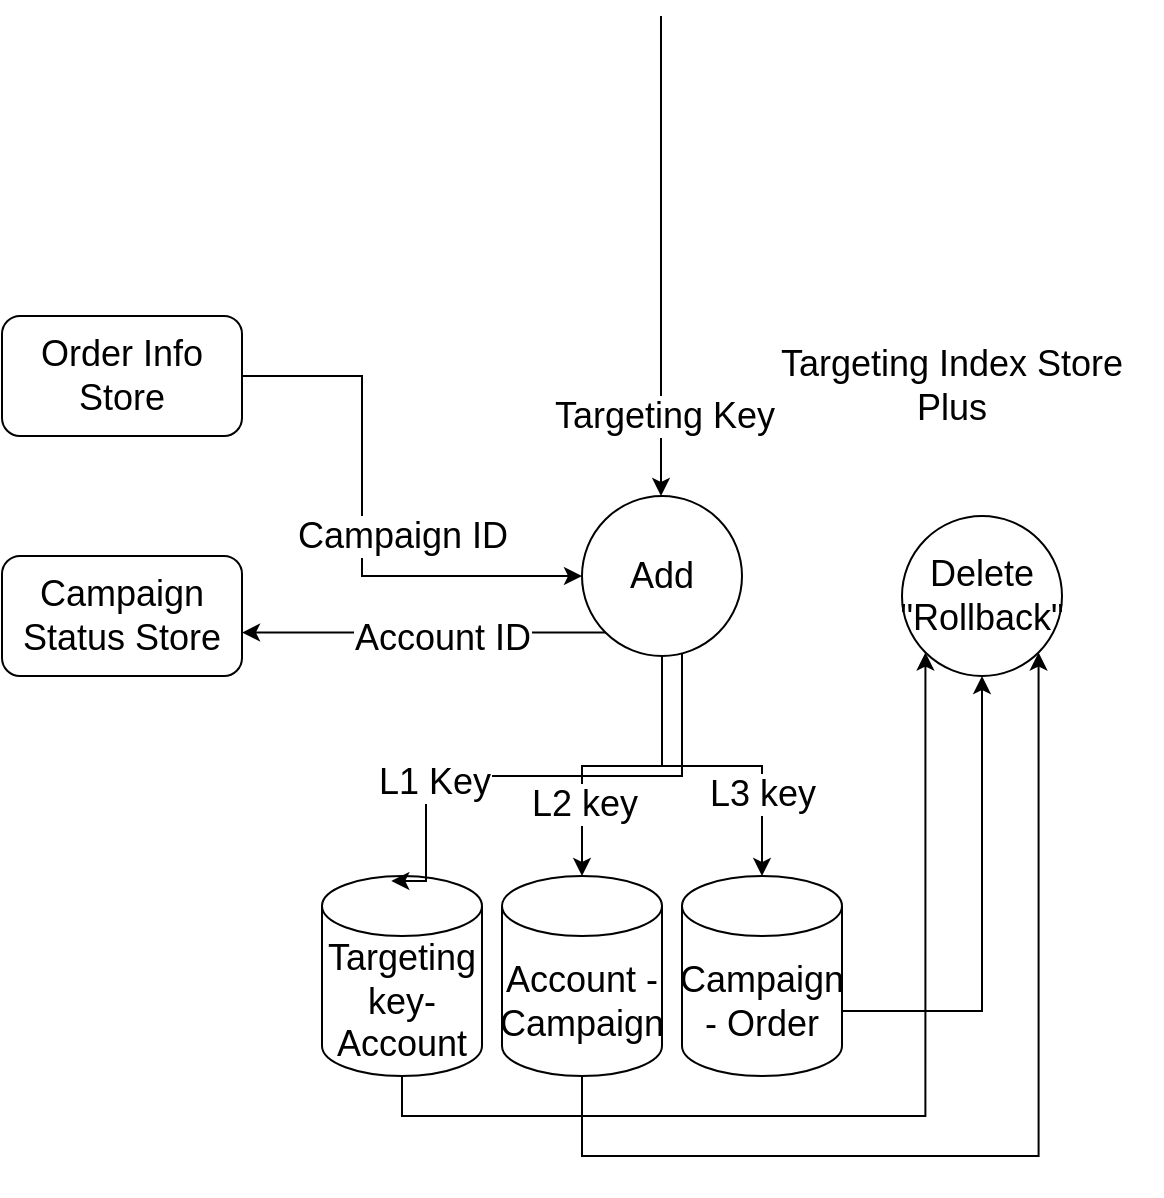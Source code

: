 <mxfile version="20.5.3" type="github"><diagram id="STnfBidP2aNV78CLa8uX" name="Page-1"><mxGraphModel dx="1374" dy="874" grid="1" gridSize="10" guides="1" tooltips="1" connect="1" arrows="1" fold="1" page="1" pageScale="1" pageWidth="850" pageHeight="1100" math="0" shadow="0"><root><mxCell id="0"/><mxCell id="1" parent="0"/><mxCell id="lLQ8e59AZMXPbhFETffo-51" style="edgeStyle=orthogonalEdgeStyle;rounded=0;orthogonalLoop=1;jettySize=auto;html=1;entryX=0;entryY=0.5;entryDx=0;entryDy=0;fontSize=18;" parent="1" source="lLQ8e59AZMXPbhFETffo-3" target="lLQ8e59AZMXPbhFETffo-26" edge="1"><mxGeometry relative="1" as="geometry"><Array as="points"><mxPoint x="260" y="190"/><mxPoint x="260" y="290"/></Array></mxGeometry></mxCell><mxCell id="lLQ8e59AZMXPbhFETffo-52" value="Campaign ID" style="edgeLabel;html=1;align=center;verticalAlign=middle;resizable=0;points=[];fontSize=18;" parent="lLQ8e59AZMXPbhFETffo-51" vertex="1" connectable="0"><mxGeometry x="0.504" y="-4" relative="1" as="geometry"><mxPoint x="-23" y="-24" as="offset"/></mxGeometry></mxCell><mxCell id="lLQ8e59AZMXPbhFETffo-3" value="Order Info Store" style="rounded=1;whiteSpace=wrap;html=1;fontSize=18;" parent="1" vertex="1"><mxGeometry x="80" y="160" width="120" height="60" as="geometry"/></mxCell><mxCell id="lLQ8e59AZMXPbhFETffo-4" value="" style="group" parent="1" vertex="1" connectable="0"><mxGeometry x="230" y="170" width="430" height="430" as="geometry"/></mxCell><mxCell id="lLQ8e59AZMXPbhFETffo-2" value="&lt;font style=&quot;font-size: 18px;&quot;&gt;Targeting Index Store Plus&lt;/font&gt;" style="text;html=1;strokeColor=none;fillColor=none;align=center;verticalAlign=middle;whiteSpace=wrap;rounded=0;" parent="lLQ8e59AZMXPbhFETffo-4" vertex="1"><mxGeometry x="230" y="10" width="190" height="30" as="geometry"/></mxCell><mxCell id="lLQ8e59AZMXPbhFETffo-49" style="edgeStyle=orthogonalEdgeStyle;rounded=0;orthogonalLoop=1;jettySize=auto;html=1;exitX=0.5;exitY=1;exitDx=0;exitDy=0;exitPerimeter=0;entryX=0;entryY=1;entryDx=0;entryDy=0;fontSize=18;" parent="lLQ8e59AZMXPbhFETffo-4" source="lLQ8e59AZMXPbhFETffo-13" target="lLQ8e59AZMXPbhFETffo-42" edge="1"><mxGeometry relative="1" as="geometry"/></mxCell><mxCell id="lLQ8e59AZMXPbhFETffo-13" value="Targeting key-Account" style="shape=cylinder3;whiteSpace=wrap;html=1;boundedLbl=1;backgroundOutline=1;size=15;fontSize=18;" parent="lLQ8e59AZMXPbhFETffo-4" vertex="1"><mxGeometry x="10" y="270" width="80" height="100" as="geometry"/></mxCell><mxCell id="lLQ8e59AZMXPbhFETffo-48" style="edgeStyle=orthogonalEdgeStyle;rounded=0;orthogonalLoop=1;jettySize=auto;html=1;exitX=0.5;exitY=1;exitDx=0;exitDy=0;exitPerimeter=0;entryX=1;entryY=1;entryDx=0;entryDy=0;fontSize=18;" parent="lLQ8e59AZMXPbhFETffo-4" source="lLQ8e59AZMXPbhFETffo-15" target="lLQ8e59AZMXPbhFETffo-42" edge="1"><mxGeometry relative="1" as="geometry"><Array as="points"><mxPoint x="140" y="410"/><mxPoint x="368" y="410"/></Array></mxGeometry></mxCell><mxCell id="lLQ8e59AZMXPbhFETffo-15" value="Account - Campaign" style="shape=cylinder3;whiteSpace=wrap;html=1;boundedLbl=1;backgroundOutline=1;size=15;fontSize=18;" parent="lLQ8e59AZMXPbhFETffo-4" vertex="1"><mxGeometry x="100" y="270" width="80" height="100" as="geometry"/></mxCell><mxCell id="lLQ8e59AZMXPbhFETffo-16" value="Campaign - Order" style="shape=cylinder3;whiteSpace=wrap;html=1;boundedLbl=1;backgroundOutline=1;size=15;fontSize=18;" parent="lLQ8e59AZMXPbhFETffo-4" vertex="1"><mxGeometry x="190" y="270" width="80" height="100" as="geometry"/></mxCell><mxCell id="lLQ8e59AZMXPbhFETffo-35" value="" style="edgeStyle=orthogonalEdgeStyle;rounded=0;orthogonalLoop=1;jettySize=auto;html=1;fontSize=18;" parent="lLQ8e59AZMXPbhFETffo-4" source="lLQ8e59AZMXPbhFETffo-26" target="lLQ8e59AZMXPbhFETffo-15" edge="1"><mxGeometry relative="1" as="geometry"/></mxCell><mxCell id="lLQ8e59AZMXPbhFETffo-44" value="L2 key" style="edgeLabel;html=1;align=center;verticalAlign=middle;resizable=0;points=[];fontSize=18;" parent="lLQ8e59AZMXPbhFETffo-35" vertex="1" connectable="0"><mxGeometry x="0.52" y="1" relative="1" as="geometry"><mxPoint as="offset"/></mxGeometry></mxCell><mxCell id="lLQ8e59AZMXPbhFETffo-36" style="edgeStyle=orthogonalEdgeStyle;rounded=0;orthogonalLoop=1;jettySize=auto;html=1;fontSize=18;" parent="lLQ8e59AZMXPbhFETffo-4" source="lLQ8e59AZMXPbhFETffo-26" target="lLQ8e59AZMXPbhFETffo-16" edge="1"><mxGeometry relative="1" as="geometry"/></mxCell><mxCell id="lLQ8e59AZMXPbhFETffo-45" value="L3 key" style="edgeLabel;html=1;align=center;verticalAlign=middle;resizable=0;points=[];fontSize=18;" parent="lLQ8e59AZMXPbhFETffo-36" vertex="1" connectable="0"><mxGeometry x="0.486" relative="1" as="geometry"><mxPoint as="offset"/></mxGeometry></mxCell><mxCell id="lLQ8e59AZMXPbhFETffo-37" style="edgeStyle=orthogonalEdgeStyle;rounded=0;orthogonalLoop=1;jettySize=auto;html=1;entryX=0.433;entryY=0.025;entryDx=0;entryDy=0;entryPerimeter=0;fontSize=18;" parent="lLQ8e59AZMXPbhFETffo-4" source="lLQ8e59AZMXPbhFETffo-26" target="lLQ8e59AZMXPbhFETffo-13" edge="1"><mxGeometry relative="1" as="geometry"><Array as="points"><mxPoint x="190" y="220"/><mxPoint x="62" y="220"/><mxPoint x="62" y="273"/></Array></mxGeometry></mxCell><mxCell id="lLQ8e59AZMXPbhFETffo-43" value="L1 Key" style="edgeLabel;html=1;align=center;verticalAlign=middle;resizable=0;points=[];fontSize=18;" parent="lLQ8e59AZMXPbhFETffo-37" vertex="1" connectable="0"><mxGeometry x="0.485" y="4" relative="1" as="geometry"><mxPoint as="offset"/></mxGeometry></mxCell><mxCell id="lLQ8e59AZMXPbhFETffo-26" value="Add" style="ellipse;whiteSpace=wrap;html=1;aspect=fixed;fontSize=18;" parent="lLQ8e59AZMXPbhFETffo-4" vertex="1"><mxGeometry x="140" y="80" width="80" height="80" as="geometry"/></mxCell><mxCell id="lLQ8e59AZMXPbhFETffo-47" style="edgeStyle=orthogonalEdgeStyle;rounded=0;orthogonalLoop=1;jettySize=auto;html=1;exitX=1;exitY=0;exitDx=0;exitDy=67.5;entryX=0.5;entryY=1;entryDx=0;entryDy=0;fontSize=18;exitPerimeter=0;" parent="lLQ8e59AZMXPbhFETffo-4" source="lLQ8e59AZMXPbhFETffo-16" target="lLQ8e59AZMXPbhFETffo-42" edge="1"><mxGeometry relative="1" as="geometry"/></mxCell><mxCell id="lLQ8e59AZMXPbhFETffo-42" value="Delete&lt;br&gt;&quot;Rollback&quot;" style="ellipse;whiteSpace=wrap;html=1;aspect=fixed;fontSize=18;" parent="lLQ8e59AZMXPbhFETffo-4" vertex="1"><mxGeometry x="300" y="90" width="80" height="80" as="geometry"/></mxCell><mxCell id="lLQ8e59AZMXPbhFETffo-32" style="edgeStyle=orthogonalEdgeStyle;rounded=0;orthogonalLoop=1;jettySize=auto;html=1;fontSize=18;entryX=0.5;entryY=0;entryDx=0;entryDy=0;" parent="lLQ8e59AZMXPbhFETffo-4" edge="1"><mxGeometry relative="1" as="geometry"><mxPoint x="179.5" y="-160" as="sourcePoint"/><mxPoint x="179.5" y="80" as="targetPoint"/><Array as="points"><mxPoint x="179.5" y="-160"/></Array></mxGeometry></mxCell><mxCell id="lLQ8e59AZMXPbhFETffo-33" value="Targeting Key" style="edgeLabel;html=1;align=center;verticalAlign=middle;resizable=0;points=[];fontSize=18;" parent="lLQ8e59AZMXPbhFETffo-32" vertex="1" connectable="0"><mxGeometry x="-0.342" relative="1" as="geometry"><mxPoint x="1" y="121" as="offset"/></mxGeometry></mxCell><mxCell id="lLQ8e59AZMXPbhFETffo-6" value="Campaign Status Store" style="rounded=1;whiteSpace=wrap;html=1;fontSize=18;" parent="1" vertex="1"><mxGeometry x="80" y="280" width="120" height="60" as="geometry"/></mxCell><mxCell id="lLQ8e59AZMXPbhFETffo-9" style="edgeStyle=orthogonalEdgeStyle;rounded=0;orthogonalLoop=1;jettySize=auto;html=1;exitX=0;exitY=1;exitDx=0;exitDy=0;fontSize=18;" parent="1" source="lLQ8e59AZMXPbhFETffo-26" target="lLQ8e59AZMXPbhFETffo-6" edge="1"><mxGeometry relative="1" as="geometry"><Array as="points"><mxPoint x="200" y="328"/><mxPoint x="200" y="250"/></Array></mxGeometry></mxCell><mxCell id="lLQ8e59AZMXPbhFETffo-22" value="Account ID" style="edgeLabel;html=1;align=center;verticalAlign=middle;resizable=0;points=[];fontSize=18;" parent="lLQ8e59AZMXPbhFETffo-9" vertex="1" connectable="0"><mxGeometry x="-0.321" y="-1" relative="1" as="geometry"><mxPoint x="-20" y="3" as="offset"/></mxGeometry></mxCell></root></mxGraphModel></diagram></mxfile>